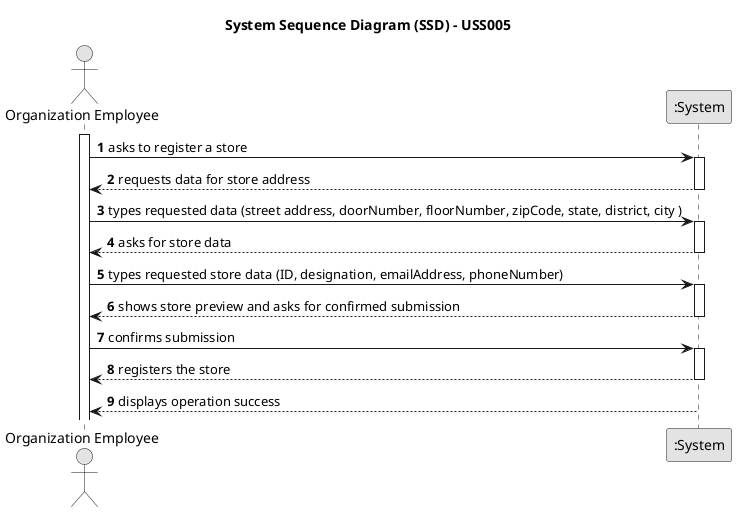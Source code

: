 @startuml
skinparam monochrome true
skinparam packageStyle rectangle
skinparam shadowing false

title System Sequence Diagram (SSD) - USS005

autonumber

actor "Organization Employee" as Employee
participant ":System" as System

activate Employee

    Employee -> System : asks to register a store
    activate System

        System --> Employee : requests data for store address
    deactivate System

    Employee -> System : types requested data (street address, doorNumber, floorNumber, zipCode, state, district, city )
    activate System

        System --> Employee : asks for store data
    deactivate System

    Employee -> System: types requested store data (ID, designation, emailAddress, phoneNumber)
    activate System

        System --> Employee : shows store preview and asks for confirmed submission
    deactivate System

    Employee -> System : confirms submission
    activate System

        System --> Employee : registers the store
    deactivate System

        System --> Employee : displays operation success
    deactivate System

@enduml